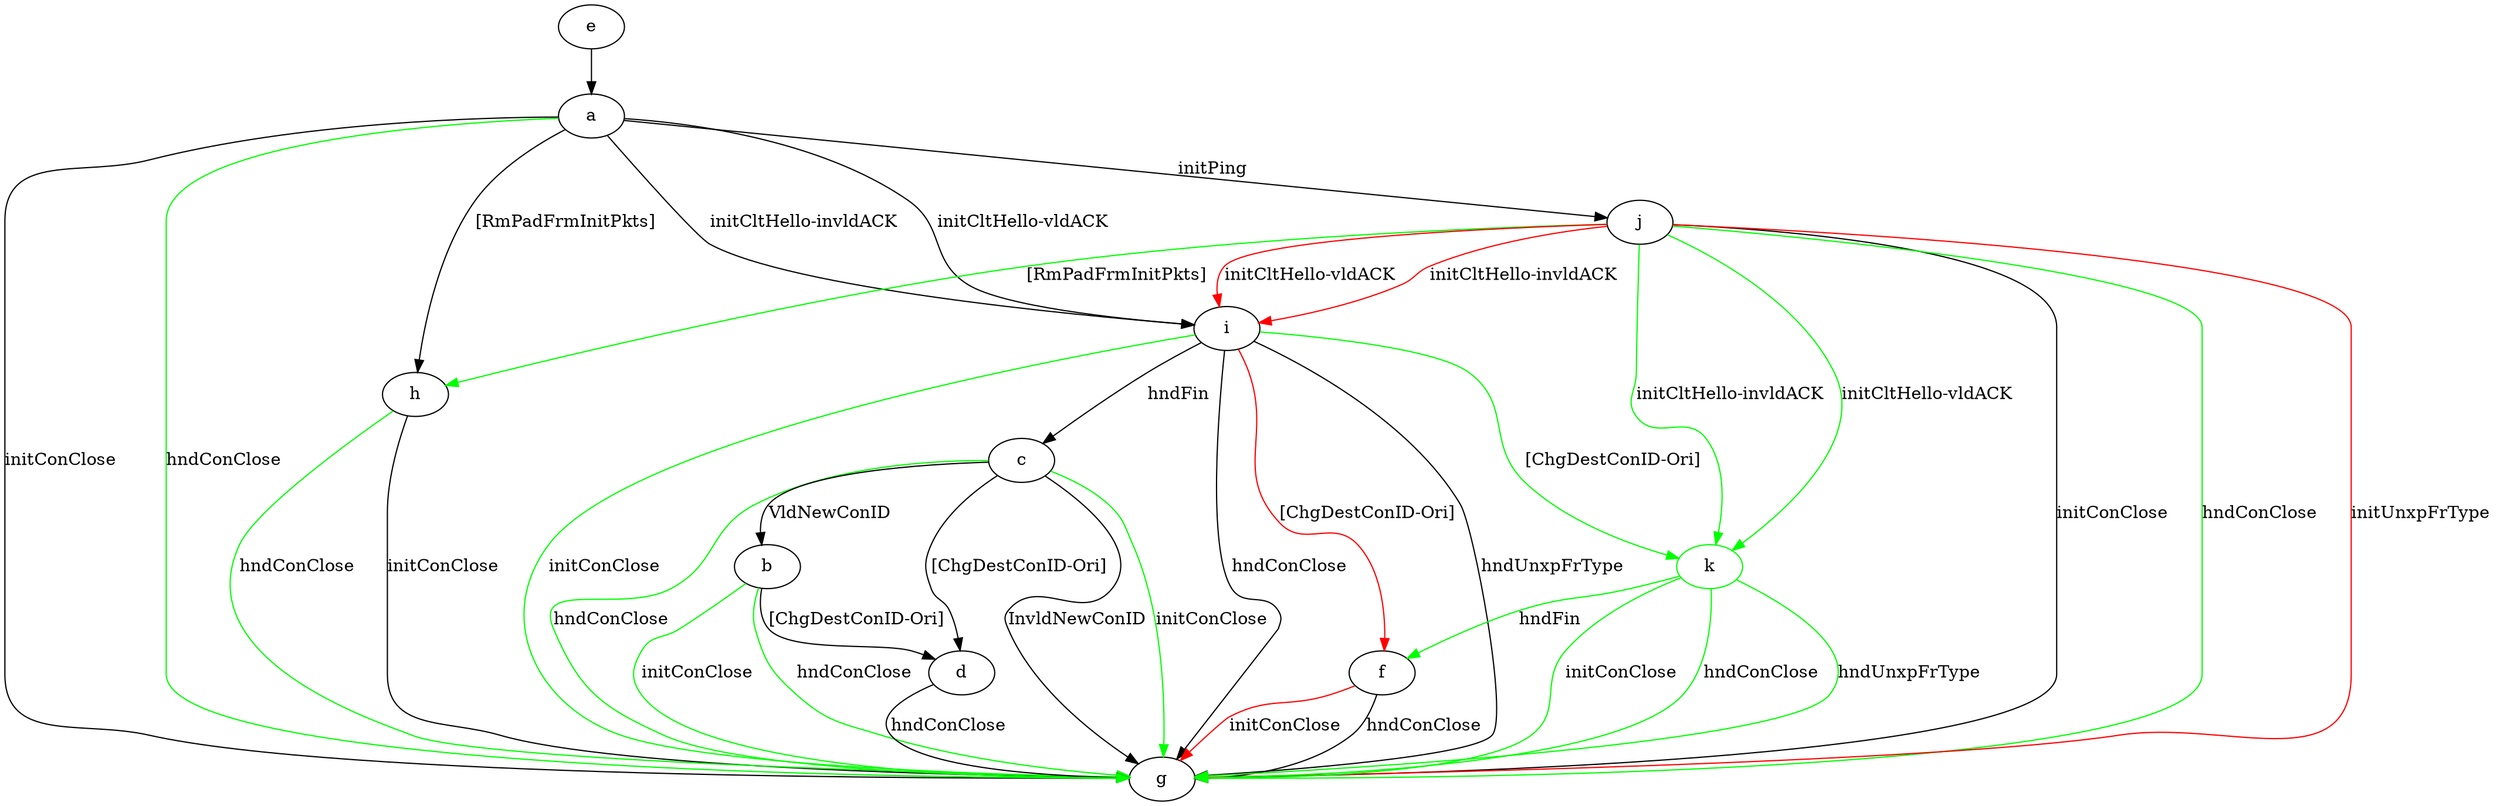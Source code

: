 digraph "" {
	a -> g	[key=0,
		label="initConClose "];
	a -> g	[key=1,
		color=green,
		label="hndConClose "];
	a -> h	[key=0,
		label="[RmPadFrmInitPkts] "];
	a -> i	[key=0,
		label="initCltHello-vldACK "];
	a -> i	[key=1,
		label="initCltHello-invldACK "];
	a -> j	[key=0,
		label="initPing "];
	b -> d	[key=0,
		label="[ChgDestConID-Ori] "];
	b -> g	[key=0,
		color=green,
		label="initConClose "];
	b -> g	[key=1,
		color=green,
		label="hndConClose "];
	c -> b	[key=0,
		label="VldNewConID "];
	c -> d	[key=0,
		label="[ChgDestConID-Ori] "];
	c -> g	[key=0,
		label="InvldNewConID "];
	c -> g	[key=1,
		color=green,
		label="initConClose "];
	c -> g	[key=2,
		color=green,
		label="hndConClose "];
	d -> g	[key=0,
		label="hndConClose "];
	e -> a	[key=0];
	f -> g	[key=0,
		label="hndConClose "];
	f -> g	[key=1,
		color=red,
		label="initConClose "];
	h -> g	[key=0,
		label="initConClose "];
	h -> g	[key=1,
		color=green,
		label="hndConClose "];
	i -> c	[key=0,
		label="hndFin "];
	i -> f	[key=0,
		color=red,
		label="[ChgDestConID-Ori] "];
	i -> g	[key=0,
		label="hndConClose "];
	i -> g	[key=1,
		label="hndUnxpFrType "];
	i -> g	[key=2,
		color=green,
		label="initConClose "];
	k	[color=green];
	i -> k	[key=0,
		color=green,
		label="[ChgDestConID-Ori] "];
	j -> g	[key=0,
		label="initConClose "];
	j -> g	[key=1,
		color=green,
		label="hndConClose "];
	j -> g	[key=2,
		color=red,
		label="initUnxpFrType "];
	j -> h	[key=0,
		color=green,
		label="[RmPadFrmInitPkts] "];
	j -> i	[key=0,
		color=red,
		label="initCltHello-vldACK "];
	j -> i	[key=1,
		color=red,
		label="initCltHello-invldACK "];
	j -> k	[key=0,
		color=green,
		label="initCltHello-vldACK "];
	j -> k	[key=1,
		color=green,
		label="initCltHello-invldACK "];
	k -> f	[key=0,
		color=green,
		label="hndFin "];
	k -> g	[key=0,
		color=green,
		label="initConClose "];
	k -> g	[key=1,
		color=green,
		label="hndConClose "];
	k -> g	[key=2,
		color=green,
		label="hndUnxpFrType "];
}
